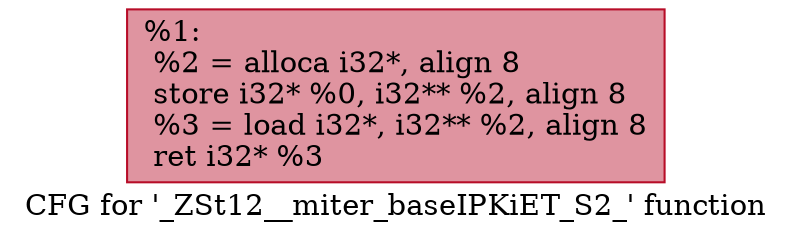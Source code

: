 digraph "CFG for '_ZSt12__miter_baseIPKiET_S2_' function" {
	label="CFG for '_ZSt12__miter_baseIPKiET_S2_' function";

	Node0x558411998dd0 [shape=record,color="#b70d28ff", style=filled, fillcolor="#b70d2870",label="{%1:\l  %2 = alloca i32*, align 8\l  store i32* %0, i32** %2, align 8\l  %3 = load i32*, i32** %2, align 8\l  ret i32* %3\l}"];
}
